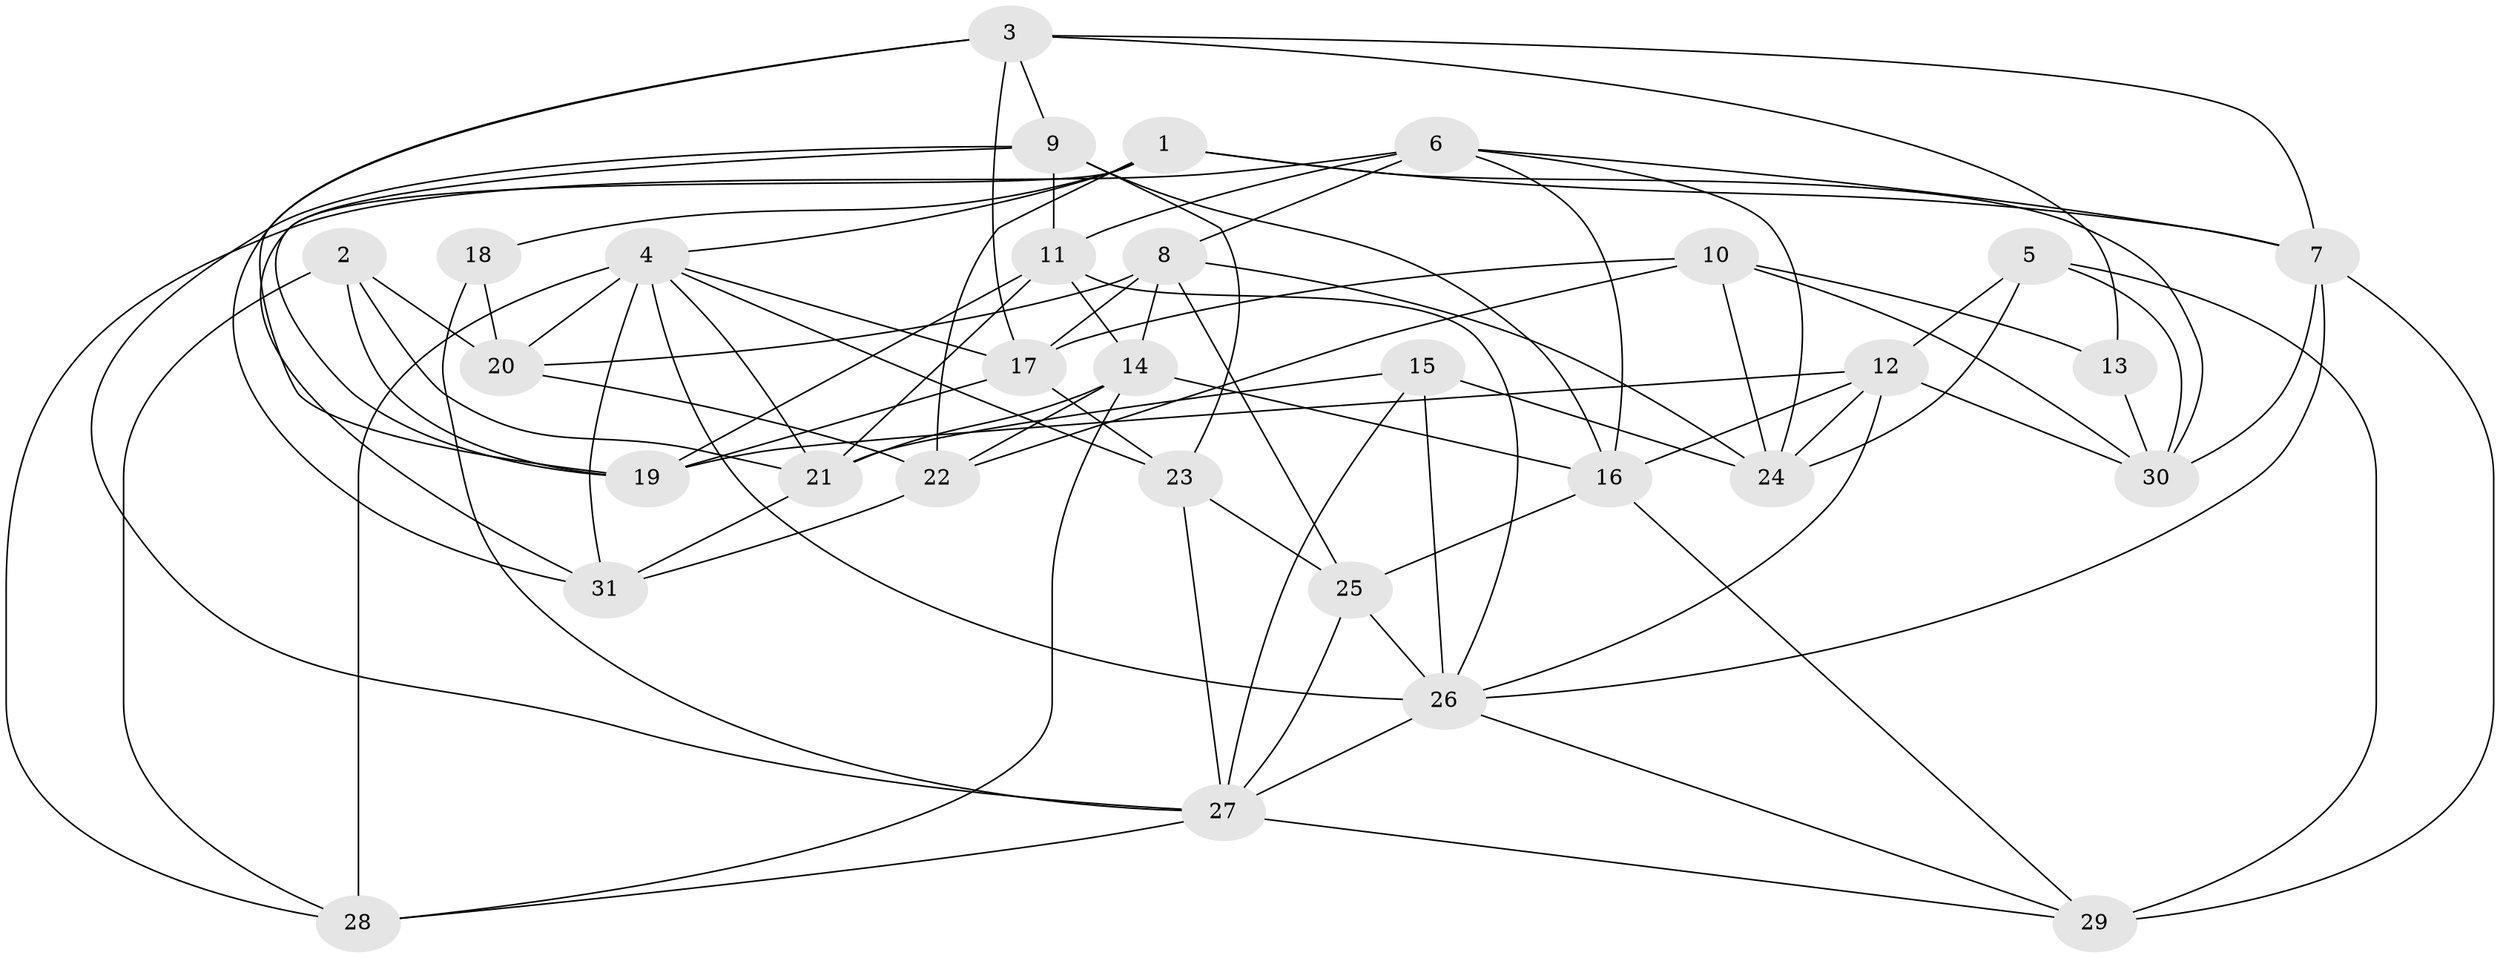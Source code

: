 // original degree distribution, {4: 1.0}
// Generated by graph-tools (version 1.1) at 2025/26/03/09/25 03:26:52]
// undirected, 31 vertices, 86 edges
graph export_dot {
graph [start="1"]
  node [color=gray90,style=filled];
  1;
  2;
  3;
  4;
  5;
  6;
  7;
  8;
  9;
  10;
  11;
  12;
  13;
  14;
  15;
  16;
  17;
  18;
  19;
  20;
  21;
  22;
  23;
  24;
  25;
  26;
  27;
  28;
  29;
  30;
  31;
  1 -- 4 [weight=1.0];
  1 -- 7 [weight=1.0];
  1 -- 18 [weight=1.0];
  1 -- 22 [weight=1.0];
  1 -- 30 [weight=1.0];
  1 -- 31 [weight=1.0];
  2 -- 19 [weight=1.0];
  2 -- 20 [weight=1.0];
  2 -- 21 [weight=1.0];
  2 -- 28 [weight=1.0];
  3 -- 7 [weight=1.0];
  3 -- 9 [weight=1.0];
  3 -- 13 [weight=1.0];
  3 -- 17 [weight=1.0];
  3 -- 19 [weight=1.0];
  3 -- 31 [weight=1.0];
  4 -- 17 [weight=1.0];
  4 -- 20 [weight=2.0];
  4 -- 21 [weight=1.0];
  4 -- 23 [weight=1.0];
  4 -- 26 [weight=1.0];
  4 -- 28 [weight=2.0];
  4 -- 31 [weight=1.0];
  5 -- 12 [weight=1.0];
  5 -- 24 [weight=1.0];
  5 -- 29 [weight=1.0];
  5 -- 30 [weight=1.0];
  6 -- 7 [weight=1.0];
  6 -- 8 [weight=1.0];
  6 -- 11 [weight=1.0];
  6 -- 16 [weight=1.0];
  6 -- 24 [weight=1.0];
  6 -- 28 [weight=1.0];
  7 -- 26 [weight=1.0];
  7 -- 29 [weight=1.0];
  7 -- 30 [weight=1.0];
  8 -- 14 [weight=1.0];
  8 -- 17 [weight=1.0];
  8 -- 20 [weight=1.0];
  8 -- 24 [weight=1.0];
  8 -- 25 [weight=1.0];
  9 -- 11 [weight=1.0];
  9 -- 16 [weight=1.0];
  9 -- 19 [weight=1.0];
  9 -- 23 [weight=1.0];
  9 -- 27 [weight=1.0];
  10 -- 13 [weight=2.0];
  10 -- 17 [weight=1.0];
  10 -- 22 [weight=1.0];
  10 -- 24 [weight=1.0];
  10 -- 30 [weight=1.0];
  11 -- 14 [weight=1.0];
  11 -- 19 [weight=1.0];
  11 -- 21 [weight=1.0];
  11 -- 26 [weight=1.0];
  12 -- 16 [weight=1.0];
  12 -- 19 [weight=1.0];
  12 -- 24 [weight=1.0];
  12 -- 26 [weight=1.0];
  12 -- 30 [weight=1.0];
  13 -- 30 [weight=1.0];
  14 -- 16 [weight=1.0];
  14 -- 21 [weight=1.0];
  14 -- 22 [weight=1.0];
  14 -- 28 [weight=1.0];
  15 -- 21 [weight=1.0];
  15 -- 24 [weight=1.0];
  15 -- 26 [weight=1.0];
  15 -- 27 [weight=1.0];
  16 -- 25 [weight=1.0];
  16 -- 29 [weight=1.0];
  17 -- 19 [weight=1.0];
  17 -- 23 [weight=1.0];
  18 -- 20 [weight=1.0];
  18 -- 27 [weight=2.0];
  20 -- 22 [weight=1.0];
  21 -- 31 [weight=1.0];
  22 -- 31 [weight=2.0];
  23 -- 25 [weight=2.0];
  23 -- 27 [weight=1.0];
  25 -- 26 [weight=1.0];
  25 -- 27 [weight=1.0];
  26 -- 27 [weight=1.0];
  26 -- 29 [weight=1.0];
  27 -- 28 [weight=1.0];
  27 -- 29 [weight=2.0];
}
